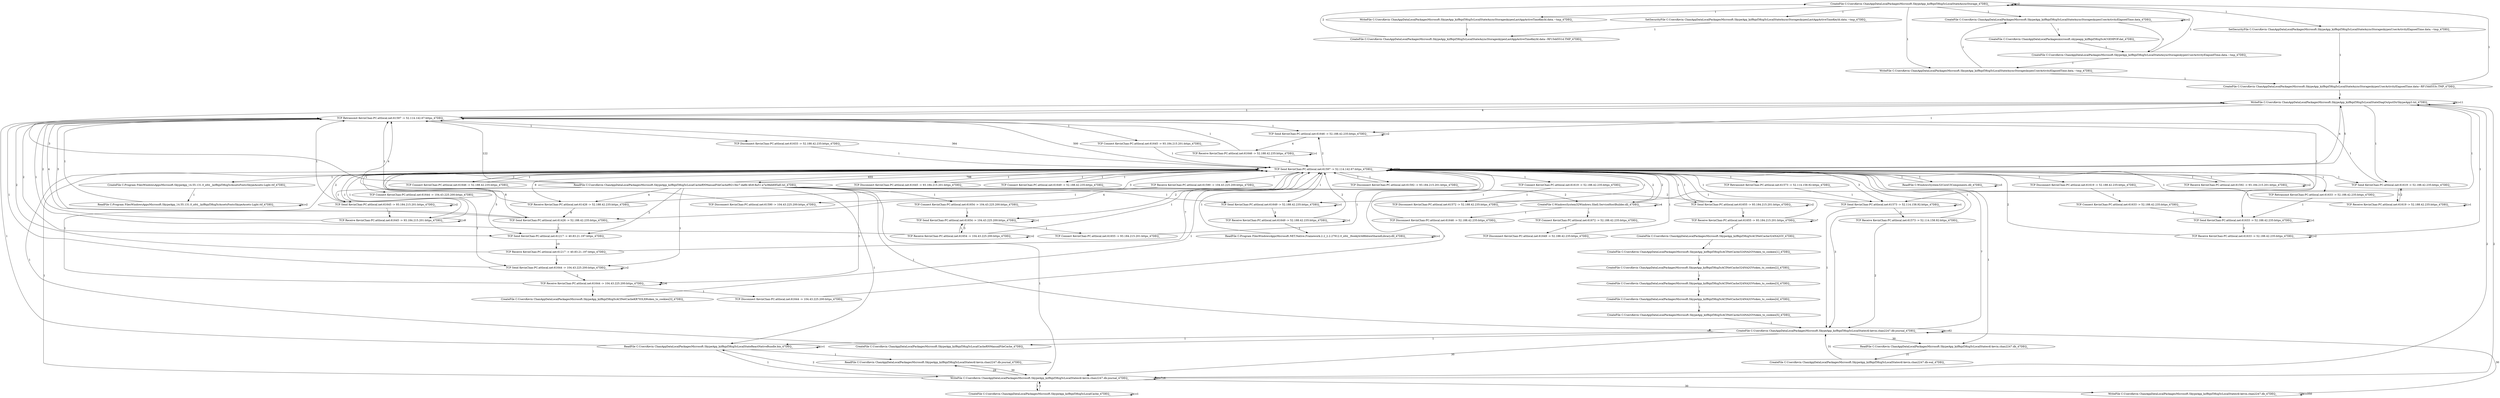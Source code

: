 strict digraph G {
  "CreateFile C:\Users\Kevin Chan\AppData\Local\Packages\Microsoft.SkypeApp_kzf8qxf38zg5c\LocalState\AsyncStorage_47DEQ_";
  "SetSecurityFile C:\Users\Kevin Chan\AppData\Local\Packages\Microsoft.SkypeApp_kzf8qxf38zg5c\LocalState\AsyncStorage\skypexLastAppActiveTimeKeyId.data.~tmp_47DEQ_";
  "CreateFile C:\Users\Kevin Chan\AppData\Local\Packages\Microsoft.SkypeApp_kzf8qxf38zg5c\LocalState\AsyncStorage\skypexLastAppActiveTimeKeyId.data~RF15dd551d.TMP_47DEQ_";
  "WriteFile C:\Users\Kevin Chan\AppData\Local\Packages\Microsoft.SkypeApp_kzf8qxf38zg5c\LocalState\AsyncStorage\skypexLastAppActiveTimeKeyId.data.~tmp_47DEQ_";
  "CreateFile C:\Users\Kevin Chan\AppData\Local\Packages\Microsoft.SkypeApp_kzf8qxf38zg5c\LocalState\AsyncStorage\skypexUserActivityElapsedTime.data_47DEQ_";
  "CreateFile C:\Users\Kevin Chan\AppData\Local\Packages\microsoft.skypeapp_kzf8qxf38zg5c\AC\GEH\POF.dat_47DEQ_";
  "CreateFile C:\Users\Kevin Chan\AppData\Local\Packages\Microsoft.SkypeApp_kzf8qxf38zg5c\LocalState\AsyncStorage\skypexUserActivityElapsedTime.data.~tmp_47DEQ_";
  "WriteFile C:\Users\Kevin Chan\AppData\Local\Packages\Microsoft.SkypeApp_kzf8qxf38zg5c\LocalState\AsyncStorage\skypexUserActivityElapsedTime.data.~tmp_47DEQ_";
  "SetSecurityFile C:\Users\Kevin Chan\AppData\Local\Packages\Microsoft.SkypeApp_kzf8qxf38zg5c\LocalState\AsyncStorage\skypexUserActivityElapsedTime.data.~tmp_47DEQ_";
  "CreateFile C:\Users\Kevin Chan\AppData\Local\Packages\Microsoft.SkypeApp_kzf8qxf38zg5c\LocalState\AsyncStorage\skypexUserActivityElapsedTime.data~RF15dd553c.TMP_47DEQ_";
  "WriteFile C:\Users\Kevin Chan\AppData\Local\Packages\Microsoft.SkypeApp_kzf8qxf38zg5c\LocalState\DiagOutputDir\SkypeApp3.txt_47DEQ_";
  "TCP Retransmit KevinChan-PC.attlocal.net:61597 -&gt; 52.114.142.67:https_47DEQ_";
  "TCP Send KevinChan-PC.attlocal.net:61597 -&gt; 52.114.142.67:https_47DEQ_";
  "ReadFile C:\Users\Kevin Chan\AppData\Local\Packages\Microsoft.SkypeApp_kzf8qxf38zg5c\LocalCache\RNManualFileCache\f9213bc7-da8b-4fc8-8a51-a7a38eb695a8.txt_47DEQ_";
  "TCP Send KevinChan-PC.attlocal.net:61573 -&gt; 52.114.158.92:https_47DEQ_";
  "CreateFile C:\Users\Kevin Chan\AppData\Local\Packages\Microsoft.SkypeApp_kzf8qxf38zg5c\LocalState\s4l-kevin.chan2247.db-journal_47DEQ_";
  "ReadFile C:\Users\Kevin Chan\AppData\Local\Packages\Microsoft.SkypeApp_kzf8qxf38zg5c\LocalState\s4l-kevin.chan2247.db_47DEQ_";
  "CreateFile C:\Users\Kevin Chan\AppData\Local\Packages\Microsoft.SkypeApp_kzf8qxf38zg5c\LocalState\s4l-kevin.chan2247.db-wal_47DEQ_";
  "WriteFile C:\Users\Kevin Chan\AppData\Local\Packages\Microsoft.SkypeApp_kzf8qxf38zg5c\LocalState\s4l-kevin.chan2247.db-journal_47DEQ_";
  "ReadFile C:\Users\Kevin Chan\AppData\Local\Packages\Microsoft.SkypeApp_kzf8qxf38zg5c\LocalState\s4l-kevin.chan2247.db-journal_47DEQ_";
  "WriteFile C:\Users\Kevin Chan\AppData\Local\Packages\Microsoft.SkypeApp_kzf8qxf38zg5c\LocalState\s4l-kevin.chan2247.db_47DEQ_";
  "TCP Retransmit KevinChan-PC.attlocal.net:61573 -&gt; 52.114.158.92:https_47DEQ_";
  "TCP Receive KevinChan-PC.attlocal.net:61573 -&gt; 52.114.158.92:https_47DEQ_";
  "TCP Send KevinChan-PC.attlocal.net:61217 -&gt; 40.83.21.197:https_47DEQ_";
  "TCP Receive KevinChan-PC.attlocal.net:61217 -&gt; 40.83.21.197:https_47DEQ_";
  "TCP Receive KevinChan-PC.attlocal.net:61426 -&gt; 52.188.42.235:https_47DEQ_";
  "TCP Send KevinChan-PC.attlocal.net:61426 -&gt; 52.188.42.235:https_47DEQ_";
  "CreateFile C:\Windows\System32\Windows.Shell.ServiceHostBuilder.dll_47DEQ_";
  "TCP Connect KevinChan-PC.attlocal.net:61619 -&gt; 52.188.42.235:https_47DEQ_";
  "TCP Disconnect KevinChan-PC.attlocal.net:61572 -&gt; 52.188.42.235:https_47DEQ_";
  "TCP Send KevinChan-PC.attlocal.net:61619 -&gt; 52.188.42.235:https_47DEQ_";
  "TCP Receive KevinChan-PC.attlocal.net:61619 -&gt; 52.188.42.235:https_47DEQ_";
  "ReadFile C:\Windows\System32\CoreUIComponents.dll_47DEQ_";
  "TCP Receive KevinChan-PC.attlocal.net:61590 -&gt; 104.43.225.200:https_47DEQ_";
  "TCP Disconnect KevinChan-PC.attlocal.net:61590 -&gt; 104.43.225.200:https_47DEQ_";
  "CreateFile C:\Users\Kevin Chan\AppData\Local\Packages\Microsoft.SkypeApp_kzf8qxf38zg5c\LocalCache_47DEQ_";
  "CreateFile C:\Users\Kevin Chan\AppData\Local\Packages\Microsoft.SkypeApp_kzf8qxf38zg5c\LocalCache\RNManualFileCache_47DEQ_";
  "TCP Disconnect KevinChan-PC.attlocal.net:61619 -&gt; 52.188.42.235:https_47DEQ_";
  "TCP Connect KevinChan-PC.attlocal.net:61633 -&gt; 52.188.42.235:https_47DEQ_";
  "TCP Send KevinChan-PC.attlocal.net:61633 -&gt; 52.188.42.235:https_47DEQ_";
  "TCP Receive KevinChan-PC.attlocal.net:61633 -&gt; 52.188.42.235:https_47DEQ_";
  "TCP Retransmit KevinChan-PC.attlocal.net:61633 -&gt; 52.188.42.235:https_47DEQ_";
  "TCP Receive KevinChan-PC.attlocal.net:61592 -&gt; 93.184.215.201:https_47DEQ_";
  "TCP Disconnect KevinChan-PC.attlocal.net:61592 -&gt; 93.184.215.201:https_47DEQ_";
  "TCP Connect KevinChan-PC.attlocal.net:61644 -&gt; 104.43.225.200:https_47DEQ_";
  "TCP Send KevinChan-PC.attlocal.net:61644 -&gt; 104.43.225.200:https_47DEQ_";
  "TCP Receive KevinChan-PC.attlocal.net:61644 -&gt; 104.43.225.200:https_47DEQ_";
  "CreateFile C:\Users\Kevin Chan\AppData\Local\Packages\Microsoft.SkypeApp_kzf8qxf38zg5c\AC\INetCache\KR7IOLX9\token_to_cookies[3]_47DEQ_";
  "TCP Connect KevinChan-PC.attlocal.net:61645 -&gt; 93.184.215.201:https_47DEQ_";
  "TCP Send KevinChan-PC.attlocal.net:61645 -&gt; 93.184.215.201:https_47DEQ_";
  "TCP Receive KevinChan-PC.attlocal.net:61645 -&gt; 93.184.215.201:https_47DEQ_";
  "TCP Disconnect KevinChan-PC.attlocal.net:61633 -&gt; 52.188.42.235:https_47DEQ_";
  "TCP Connect KevinChan-PC.attlocal.net:61646 -&gt; 52.188.42.235:https_47DEQ_";
  "TCP Send KevinChan-PC.attlocal.net:61646 -&gt; 52.188.42.235:https_47DEQ_";
  "TCP Receive KevinChan-PC.attlocal.net:61646 -&gt; 52.188.42.235:https_47DEQ_";
  "ReadFile C:\Users\Kevin Chan\AppData\Local\Packages\Microsoft.SkypeApp_kzf8qxf38zg5c\LocalState\ReactNativeBundle.bin_47DEQ_";
  "TCP Disconnect KevinChan-PC.attlocal.net:61644 -&gt; 104.43.225.200:https_47DEQ_";
  "CreateFile C:\Program Files\WindowsApps\Microsoft.SkypeApp_14.55.131.0_x64__kzf8qxf38zg5c\Assets\Fonts\SkypeAssets-Light.ttf_47DEQ_";
  "ReadFile C:\Program Files\WindowsApps\Microsoft.SkypeApp_14.55.131.0_x64__kzf8qxf38zg5c\Assets\Fonts\SkypeAssets-Light.ttf_47DEQ_";
  "TCP Disconnect KevinChan-PC.attlocal.net:61645 -&gt; 93.184.215.201:https_47DEQ_";
  "TCP Disconnect KevinChan-PC.attlocal.net:61646 -&gt; 52.188.42.235:https_47DEQ_";
  "TCP Connect KevinChan-PC.attlocal.net:61649 -&gt; 52.188.42.235:https_47DEQ_";
  "TCP Send KevinChan-PC.attlocal.net:61649 -&gt; 52.188.42.235:https_47DEQ_";
  "TCP Receive KevinChan-PC.attlocal.net:61649 -&gt; 52.188.42.235:https_47DEQ_";
  "ReadFile C:\Program Files\WindowsApps\Microsoft.NET.Native.Framework.2.2_2.2.27912.0_x64__8wekyb3d8bbwe\SharedLibrary.dll_47DEQ_";
  "TCP Connect KevinChan-PC.attlocal.net:61654 -&gt; 104.43.225.200:https_47DEQ_";
  "TCP Send KevinChan-PC.attlocal.net:61654 -&gt; 104.43.225.200:https_47DEQ_";
  "TCP Receive KevinChan-PC.attlocal.net:61654 -&gt; 104.43.225.200:https_47DEQ_";
  "TCP Connect KevinChan-PC.attlocal.net:61655 -&gt; 93.184.215.201:https_47DEQ_";
  "TCP Send KevinChan-PC.attlocal.net:61655 -&gt; 93.184.215.201:https_47DEQ_";
  "TCP Receive KevinChan-PC.attlocal.net:61655 -&gt; 93.184.215.201:https_47DEQ_";
  "CreateFile C:\Users\Kevin Chan\AppData\Local\Packages\Microsoft.SkypeApp_kzf8qxf38zg5c\AC\INetCache\324NA2GV_47DEQ_";
  "CreateFile C:\Users\Kevin Chan\AppData\Local\Packages\Microsoft.SkypeApp_kzf8qxf38zg5c\AC\INetCache\324NA2GV\token_to_cookies[1]_47DEQ_";
  "CreateFile C:\Users\Kevin Chan\AppData\Local\Packages\Microsoft.SkypeApp_kzf8qxf38zg5c\AC\INetCache\324NA2GV\token_to_cookies[2]_47DEQ_";
  "CreateFile C:\Users\Kevin Chan\AppData\Local\Packages\Microsoft.SkypeApp_kzf8qxf38zg5c\AC\INetCache\324NA2GV\token_to_cookies[3]_47DEQ_";
  "CreateFile C:\Users\Kevin Chan\AppData\Local\Packages\Microsoft.SkypeApp_kzf8qxf38zg5c\AC\INetCache\324NA2GV\token_to_cookies[4]_47DEQ_";
  "CreateFile C:\Users\Kevin Chan\AppData\Local\Packages\Microsoft.SkypeApp_kzf8qxf38zg5c\AC\INetCache\324NA2GV\token_to_cookies[5]_47DEQ_";
  "TCP Connect KevinChan-PC.attlocal.net:61672 -&gt; 52.188.42.235:https_47DEQ_";
  "TCP Disconnect KevinChan-PC.attlocal.net:61649 -&gt; 52.188.42.235:https_47DEQ_";
  "CreateFile C:\Users\Kevin Chan\AppData\Local\Packages\Microsoft.SkypeApp_kzf8qxf38zg5c\LocalState\AsyncStorage_47DEQ_" -> "SetSecurityFile C:\Users\Kevin Chan\AppData\Local\Packages\Microsoft.SkypeApp_kzf8qxf38zg5c\LocalState\AsyncStorage\skypexLastAppActiveTimeKeyId.data.~tmp_47DEQ_" [ label="1" ];
  "SetSecurityFile C:\Users\Kevin Chan\AppData\Local\Packages\Microsoft.SkypeApp_kzf8qxf38zg5c\LocalState\AsyncStorage\skypexLastAppActiveTimeKeyId.data.~tmp_47DEQ_" -> "CreateFile C:\Users\Kevin Chan\AppData\Local\Packages\Microsoft.SkypeApp_kzf8qxf38zg5c\LocalState\AsyncStorage\skypexLastAppActiveTimeKeyId.data~RF15dd551d.TMP_47DEQ_" [ label="1" ];
  "CreateFile C:\Users\Kevin Chan\AppData\Local\Packages\Microsoft.SkypeApp_kzf8qxf38zg5c\LocalState\AsyncStorage\skypexLastAppActiveTimeKeyId.data~RF15dd551d.TMP_47DEQ_" -> "CreateFile C:\Users\Kevin Chan\AppData\Local\Packages\Microsoft.SkypeApp_kzf8qxf38zg5c\LocalState\AsyncStorage_47DEQ_" [ label="2" ];
  "CreateFile C:\Users\Kevin Chan\AppData\Local\Packages\Microsoft.SkypeApp_kzf8qxf38zg5c\LocalState\AsyncStorage_47DEQ_" -> "CreateFile C:\Users\Kevin Chan\AppData\Local\Packages\Microsoft.SkypeApp_kzf8qxf38zg5c\LocalState\AsyncStorage_47DEQ_" [ label="2" ];
  "CreateFile C:\Users\Kevin Chan\AppData\Local\Packages\Microsoft.SkypeApp_kzf8qxf38zg5c\LocalState\AsyncStorage_47DEQ_" -> "WriteFile C:\Users\Kevin Chan\AppData\Local\Packages\Microsoft.SkypeApp_kzf8qxf38zg5c\LocalState\AsyncStorage\skypexLastAppActiveTimeKeyId.data.~tmp_47DEQ_" [ label="1" ];
  "WriteFile C:\Users\Kevin Chan\AppData\Local\Packages\Microsoft.SkypeApp_kzf8qxf38zg5c\LocalState\AsyncStorage\skypexLastAppActiveTimeKeyId.data.~tmp_47DEQ_" -> "CreateFile C:\Users\Kevin Chan\AppData\Local\Packages\Microsoft.SkypeApp_kzf8qxf38zg5c\LocalState\AsyncStorage\skypexLastAppActiveTimeKeyId.data~RF15dd551d.TMP_47DEQ_" [ label="1" ];
  "CreateFile C:\Users\Kevin Chan\AppData\Local\Packages\Microsoft.SkypeApp_kzf8qxf38zg5c\LocalState\AsyncStorage_47DEQ_" -> "CreateFile C:\Users\Kevin Chan\AppData\Local\Packages\Microsoft.SkypeApp_kzf8qxf38zg5c\LocalState\AsyncStorage\skypexUserActivityElapsedTime.data_47DEQ_" [ label="1" ];
  "CreateFile C:\Users\Kevin Chan\AppData\Local\Packages\Microsoft.SkypeApp_kzf8qxf38zg5c\LocalState\AsyncStorage\skypexUserActivityElapsedTime.data_47DEQ_" -> "CreateFile C:\Users\Kevin Chan\AppData\Local\Packages\Microsoft.SkypeApp_kzf8qxf38zg5c\LocalState\AsyncStorage\skypexUserActivityElapsedTime.data_47DEQ_" [ label="2" ];
  "CreateFile C:\Users\Kevin Chan\AppData\Local\Packages\Microsoft.SkypeApp_kzf8qxf38zg5c\LocalState\AsyncStorage\skypexUserActivityElapsedTime.data_47DEQ_" -> "CreateFile C:\Users\Kevin Chan\AppData\Local\Packages\microsoft.skypeapp_kzf8qxf38zg5c\AC\GEH\POF.dat_47DEQ_" [ label="1" ];
  "CreateFile C:\Users\Kevin Chan\AppData\Local\Packages\microsoft.skypeapp_kzf8qxf38zg5c\AC\GEH\POF.dat_47DEQ_" -> "CreateFile C:\Users\Kevin Chan\AppData\Local\Packages\Microsoft.SkypeApp_kzf8qxf38zg5c\LocalState\AsyncStorage\skypexUserActivityElapsedTime.data.~tmp_47DEQ_" [ label="1" ];
  "CreateFile C:\Users\Kevin Chan\AppData\Local\Packages\Microsoft.SkypeApp_kzf8qxf38zg5c\LocalState\AsyncStorage\skypexUserActivityElapsedTime.data.~tmp_47DEQ_" -> "WriteFile C:\Users\Kevin Chan\AppData\Local\Packages\Microsoft.SkypeApp_kzf8qxf38zg5c\LocalState\AsyncStorage\skypexUserActivityElapsedTime.data.~tmp_47DEQ_" [ label="1" ];
  "WriteFile C:\Users\Kevin Chan\AppData\Local\Packages\Microsoft.SkypeApp_kzf8qxf38zg5c\LocalState\AsyncStorage\skypexUserActivityElapsedTime.data.~tmp_47DEQ_" -> "CreateFile C:\Users\Kevin Chan\AppData\Local\Packages\Microsoft.SkypeApp_kzf8qxf38zg5c\LocalState\AsyncStorage\skypexUserActivityElapsedTime.data_47DEQ_" [ label="1" ];
  "CreateFile C:\Users\Kevin Chan\AppData\Local\Packages\Microsoft.SkypeApp_kzf8qxf38zg5c\LocalState\AsyncStorage\skypexUserActivityElapsedTime.data_47DEQ_" -> "CreateFile C:\Users\Kevin Chan\AppData\Local\Packages\Microsoft.SkypeApp_kzf8qxf38zg5c\LocalState\AsyncStorage\skypexUserActivityElapsedTime.data.~tmp_47DEQ_" [ label="1" ];
  "CreateFile C:\Users\Kevin Chan\AppData\Local\Packages\Microsoft.SkypeApp_kzf8qxf38zg5c\LocalState\AsyncStorage\skypexUserActivityElapsedTime.data.~tmp_47DEQ_" -> "CreateFile C:\Users\Kevin Chan\AppData\Local\Packages\Microsoft.SkypeApp_kzf8qxf38zg5c\LocalState\AsyncStorage_47DEQ_" [ label="1" ];
  "CreateFile C:\Users\Kevin Chan\AppData\Local\Packages\Microsoft.SkypeApp_kzf8qxf38zg5c\LocalState\AsyncStorage_47DEQ_" -> "SetSecurityFile C:\Users\Kevin Chan\AppData\Local\Packages\Microsoft.SkypeApp_kzf8qxf38zg5c\LocalState\AsyncStorage\skypexUserActivityElapsedTime.data.~tmp_47DEQ_" [ label="1" ];
  "SetSecurityFile C:\Users\Kevin Chan\AppData\Local\Packages\Microsoft.SkypeApp_kzf8qxf38zg5c\LocalState\AsyncStorage\skypexUserActivityElapsedTime.data.~tmp_47DEQ_" -> "CreateFile C:\Users\Kevin Chan\AppData\Local\Packages\Microsoft.SkypeApp_kzf8qxf38zg5c\LocalState\AsyncStorage\skypexUserActivityElapsedTime.data~RF15dd553c.TMP_47DEQ_" [ label="1" ];
  "CreateFile C:\Users\Kevin Chan\AppData\Local\Packages\Microsoft.SkypeApp_kzf8qxf38zg5c\LocalState\AsyncStorage\skypexUserActivityElapsedTime.data~RF15dd553c.TMP_47DEQ_" -> "CreateFile C:\Users\Kevin Chan\AppData\Local\Packages\Microsoft.SkypeApp_kzf8qxf38zg5c\LocalState\AsyncStorage_47DEQ_" [ label="1" ];
  "CreateFile C:\Users\Kevin Chan\AppData\Local\Packages\Microsoft.SkypeApp_kzf8qxf38zg5c\LocalState\AsyncStorage_47DEQ_" -> "WriteFile C:\Users\Kevin Chan\AppData\Local\Packages\Microsoft.SkypeApp_kzf8qxf38zg5c\LocalState\AsyncStorage\skypexUserActivityElapsedTime.data.~tmp_47DEQ_" [ label="1" ];
  "WriteFile C:\Users\Kevin Chan\AppData\Local\Packages\Microsoft.SkypeApp_kzf8qxf38zg5c\LocalState\AsyncStorage\skypexUserActivityElapsedTime.data.~tmp_47DEQ_" -> "CreateFile C:\Users\Kevin Chan\AppData\Local\Packages\Microsoft.SkypeApp_kzf8qxf38zg5c\LocalState\AsyncStorage\skypexUserActivityElapsedTime.data~RF15dd553c.TMP_47DEQ_" [ label="1" ];
  "CreateFile C:\Users\Kevin Chan\AppData\Local\Packages\Microsoft.SkypeApp_kzf8qxf38zg5c\LocalState\AsyncStorage\skypexUserActivityElapsedTime.data~RF15dd553c.TMP_47DEQ_" -> "WriteFile C:\Users\Kevin Chan\AppData\Local\Packages\Microsoft.SkypeApp_kzf8qxf38zg5c\LocalState\DiagOutputDir\SkypeApp3.txt_47DEQ_" [ label="1" ];
  "WriteFile C:\Users\Kevin Chan\AppData\Local\Packages\Microsoft.SkypeApp_kzf8qxf38zg5c\LocalState\DiagOutputDir\SkypeApp3.txt_47DEQ_" -> "WriteFile C:\Users\Kevin Chan\AppData\Local\Packages\Microsoft.SkypeApp_kzf8qxf38zg5c\LocalState\DiagOutputDir\SkypeApp3.txt_47DEQ_" [ label="11" ];
  "WriteFile C:\Users\Kevin Chan\AppData\Local\Packages\Microsoft.SkypeApp_kzf8qxf38zg5c\LocalState\DiagOutputDir\SkypeApp3.txt_47DEQ_" -> "TCP Retransmit KevinChan-PC.attlocal.net:61597 -&gt; 52.114.142.67:https_47DEQ_" [ label="4" ];
  "TCP Retransmit KevinChan-PC.attlocal.net:61597 -&gt; 52.114.142.67:https_47DEQ_" -> "TCP Send KevinChan-PC.attlocal.net:61597 -&gt; 52.114.142.67:https_47DEQ_" [ label="500" ];
  "TCP Send KevinChan-PC.attlocal.net:61597 -&gt; 52.114.142.67:https_47DEQ_" -> "TCP Send KevinChan-PC.attlocal.net:61597 -&gt; 52.114.142.67:https_47DEQ_" [ label="2776" ];
  "TCP Send KevinChan-PC.attlocal.net:61597 -&gt; 52.114.142.67:https_47DEQ_" -> "TCP Retransmit KevinChan-PC.attlocal.net:61597 -&gt; 52.114.142.67:https_47DEQ_" [ label="364" ];
  "TCP Send KevinChan-PC.attlocal.net:61597 -&gt; 52.114.142.67:https_47DEQ_" -> "ReadFile C:\Users\Kevin Chan\AppData\Local\Packages\Microsoft.SkypeApp_kzf8qxf38zg5c\LocalCache\RNManualFileCache\f9213bc7-da8b-4fc8-8a51-a7a38eb695a8.txt_47DEQ_" [ label="798" ];
  "ReadFile C:\Users\Kevin Chan\AppData\Local\Packages\Microsoft.SkypeApp_kzf8qxf38zg5c\LocalCache\RNManualFileCache\f9213bc7-da8b-4fc8-8a51-a7a38eb695a8.txt_47DEQ_" -> "TCP Send KevinChan-PC.attlocal.net:61597 -&gt; 52.114.142.67:https_47DEQ_" [ label="655" ];
  "TCP Send KevinChan-PC.attlocal.net:61597 -&gt; 52.114.142.67:https_47DEQ_" -> "TCP Send KevinChan-PC.attlocal.net:61573 -&gt; 52.114.158.92:https_47DEQ_" [ label="3" ];
  "TCP Send KevinChan-PC.attlocal.net:61573 -&gt; 52.114.158.92:https_47DEQ_" -> "CreateFile C:\Users\Kevin Chan\AppData\Local\Packages\Microsoft.SkypeApp_kzf8qxf38zg5c\LocalState\s4l-kevin.chan2247.db-journal_47DEQ_" [ label="1" ];
  "CreateFile C:\Users\Kevin Chan\AppData\Local\Packages\Microsoft.SkypeApp_kzf8qxf38zg5c\LocalState\s4l-kevin.chan2247.db-journal_47DEQ_" -> "ReadFile C:\Users\Kevin Chan\AppData\Local\Packages\Microsoft.SkypeApp_kzf8qxf38zg5c\LocalState\s4l-kevin.chan2247.db_47DEQ_" [ label="30" ];
  "ReadFile C:\Users\Kevin Chan\AppData\Local\Packages\Microsoft.SkypeApp_kzf8qxf38zg5c\LocalState\s4l-kevin.chan2247.db_47DEQ_" -> "CreateFile C:\Users\Kevin Chan\AppData\Local\Packages\Microsoft.SkypeApp_kzf8qxf38zg5c\LocalState\s4l-kevin.chan2247.db-wal_47DEQ_" [ label="31" ];
  "CreateFile C:\Users\Kevin Chan\AppData\Local\Packages\Microsoft.SkypeApp_kzf8qxf38zg5c\LocalState\s4l-kevin.chan2247.db-wal_47DEQ_" -> "CreateFile C:\Users\Kevin Chan\AppData\Local\Packages\Microsoft.SkypeApp_kzf8qxf38zg5c\LocalState\s4l-kevin.chan2247.db-journal_47DEQ_" [ label="31" ];
  "CreateFile C:\Users\Kevin Chan\AppData\Local\Packages\Microsoft.SkypeApp_kzf8qxf38zg5c\LocalState\s4l-kevin.chan2247.db-journal_47DEQ_" -> "CreateFile C:\Users\Kevin Chan\AppData\Local\Packages\Microsoft.SkypeApp_kzf8qxf38zg5c\LocalState\s4l-kevin.chan2247.db-journal_47DEQ_" [ label="82" ];
  "CreateFile C:\Users\Kevin Chan\AppData\Local\Packages\Microsoft.SkypeApp_kzf8qxf38zg5c\LocalState\s4l-kevin.chan2247.db-journal_47DEQ_" -> "WriteFile C:\Users\Kevin Chan\AppData\Local\Packages\Microsoft.SkypeApp_kzf8qxf38zg5c\LocalState\s4l-kevin.chan2247.db-journal_47DEQ_" [ label="30" ];
  "WriteFile C:\Users\Kevin Chan\AppData\Local\Packages\Microsoft.SkypeApp_kzf8qxf38zg5c\LocalState\s4l-kevin.chan2247.db-journal_47DEQ_" -> "WriteFile C:\Users\Kevin Chan\AppData\Local\Packages\Microsoft.SkypeApp_kzf8qxf38zg5c\LocalState\s4l-kevin.chan2247.db-journal_47DEQ_" [ label="716" ];
  "WriteFile C:\Users\Kevin Chan\AppData\Local\Packages\Microsoft.SkypeApp_kzf8qxf38zg5c\LocalState\s4l-kevin.chan2247.db-journal_47DEQ_" -> "ReadFile C:\Users\Kevin Chan\AppData\Local\Packages\Microsoft.SkypeApp_kzf8qxf38zg5c\LocalState\s4l-kevin.chan2247.db-journal_47DEQ_" [ label="29" ];
  "ReadFile C:\Users\Kevin Chan\AppData\Local\Packages\Microsoft.SkypeApp_kzf8qxf38zg5c\LocalState\s4l-kevin.chan2247.db-journal_47DEQ_" -> "WriteFile C:\Users\Kevin Chan\AppData\Local\Packages\Microsoft.SkypeApp_kzf8qxf38zg5c\LocalState\s4l-kevin.chan2247.db-journal_47DEQ_" [ label="30" ];
  "WriteFile C:\Users\Kevin Chan\AppData\Local\Packages\Microsoft.SkypeApp_kzf8qxf38zg5c\LocalState\s4l-kevin.chan2247.db-journal_47DEQ_" -> "WriteFile C:\Users\Kevin Chan\AppData\Local\Packages\Microsoft.SkypeApp_kzf8qxf38zg5c\LocalState\s4l-kevin.chan2247.db_47DEQ_" [ label="30" ];
  "WriteFile C:\Users\Kevin Chan\AppData\Local\Packages\Microsoft.SkypeApp_kzf8qxf38zg5c\LocalState\s4l-kevin.chan2247.db_47DEQ_" -> "WriteFile C:\Users\Kevin Chan\AppData\Local\Packages\Microsoft.SkypeApp_kzf8qxf38zg5c\LocalState\s4l-kevin.chan2247.db_47DEQ_" [ label="350" ];
  "WriteFile C:\Users\Kevin Chan\AppData\Local\Packages\Microsoft.SkypeApp_kzf8qxf38zg5c\LocalState\s4l-kevin.chan2247.db_47DEQ_" -> "CreateFile C:\Users\Kevin Chan\AppData\Local\Packages\Microsoft.SkypeApp_kzf8qxf38zg5c\LocalState\s4l-kevin.chan2247.db-journal_47DEQ_" [ label="30" ];
  "CreateFile C:\Users\Kevin Chan\AppData\Local\Packages\Microsoft.SkypeApp_kzf8qxf38zg5c\LocalState\s4l-kevin.chan2247.db-journal_47DEQ_" -> "TCP Send KevinChan-PC.attlocal.net:61597 -&gt; 52.114.142.67:https_47DEQ_" [ label="7" ];
  "TCP Send KevinChan-PC.attlocal.net:61597 -&gt; 52.114.142.67:https_47DEQ_" -> "TCP Retransmit KevinChan-PC.attlocal.net:61573 -&gt; 52.114.158.92:https_47DEQ_" [ label="1" ];
  "TCP Retransmit KevinChan-PC.attlocal.net:61573 -&gt; 52.114.158.92:https_47DEQ_" -> "TCP Send KevinChan-PC.attlocal.net:61573 -&gt; 52.114.158.92:https_47DEQ_" [ label="1" ];
  "TCP Send KevinChan-PC.attlocal.net:61573 -&gt; 52.114.158.92:https_47DEQ_" -> "TCP Receive KevinChan-PC.attlocal.net:61573 -&gt; 52.114.158.92:https_47DEQ_" [ label="3" ];
  "TCP Receive KevinChan-PC.attlocal.net:61573 -&gt; 52.114.158.92:https_47DEQ_" -> "CreateFile C:\Users\Kevin Chan\AppData\Local\Packages\Microsoft.SkypeApp_kzf8qxf38zg5c\LocalState\s4l-kevin.chan2247.db-journal_47DEQ_" [ label="2" ];
  "TCP Send KevinChan-PC.attlocal.net:61597 -&gt; 52.114.142.67:https_47DEQ_" -> "ReadFile C:\Users\Kevin Chan\AppData\Local\Packages\Microsoft.SkypeApp_kzf8qxf38zg5c\LocalState\s4l-kevin.chan2247.db_47DEQ_" [ label="1" ];
  "WriteFile C:\Users\Kevin Chan\AppData\Local\Packages\Microsoft.SkypeApp_kzf8qxf38zg5c\LocalState\s4l-kevin.chan2247.db-journal_47DEQ_" -> "TCP Send KevinChan-PC.attlocal.net:61597 -&gt; 52.114.142.67:https_47DEQ_" [ label="1" ];
  "ReadFile C:\Users\Kevin Chan\AppData\Local\Packages\Microsoft.SkypeApp_kzf8qxf38zg5c\LocalCache\RNManualFileCache\f9213bc7-da8b-4fc8-8a51-a7a38eb695a8.txt_47DEQ_" -> "WriteFile C:\Users\Kevin Chan\AppData\Local\Packages\Microsoft.SkypeApp_kzf8qxf38zg5c\LocalState\s4l-kevin.chan2247.db-journal_47DEQ_" [ label="1" ];
  "TCP Send KevinChan-PC.attlocal.net:61597 -&gt; 52.114.142.67:https_47DEQ_" -> "TCP Send KevinChan-PC.attlocal.net:61217 -&gt; 40.83.21.197:https_47DEQ_" [ label="5" ];
  "TCP Send KevinChan-PC.attlocal.net:61217 -&gt; 40.83.21.197:https_47DEQ_" -> "TCP Receive KevinChan-PC.attlocal.net:61217 -&gt; 40.83.21.197:https_47DEQ_" [ label="10" ];
  "TCP Receive KevinChan-PC.attlocal.net:61217 -&gt; 40.83.21.197:https_47DEQ_" -> "TCP Send KevinChan-PC.attlocal.net:61597 -&gt; 52.114.142.67:https_47DEQ_" [ label="7" ];
  "ReadFile C:\Users\Kevin Chan\AppData\Local\Packages\Microsoft.SkypeApp_kzf8qxf38zg5c\LocalCache\RNManualFileCache\f9213bc7-da8b-4fc8-8a51-a7a38eb695a8.txt_47DEQ_" -> "TCP Retransmit KevinChan-PC.attlocal.net:61597 -&gt; 52.114.142.67:https_47DEQ_" [ label="122" ];
  "TCP Send KevinChan-PC.attlocal.net:61573 -&gt; 52.114.158.92:https_47DEQ_" -> "TCP Send KevinChan-PC.attlocal.net:61597 -&gt; 52.114.142.67:https_47DEQ_" [ label="1" ];
  "TCP Retransmit KevinChan-PC.attlocal.net:61597 -&gt; 52.114.142.67:https_47DEQ_" -> "TCP Send KevinChan-PC.attlocal.net:61573 -&gt; 52.114.158.92:https_47DEQ_" [ label="1" ];
  "TCP Receive KevinChan-PC.attlocal.net:61573 -&gt; 52.114.158.92:https_47DEQ_" -> "TCP Send KevinChan-PC.attlocal.net:61597 -&gt; 52.114.142.67:https_47DEQ_" [ label="1" ];
  "TCP Send KevinChan-PC.attlocal.net:61597 -&gt; 52.114.142.67:https_47DEQ_" -> "CreateFile C:\Users\Kevin Chan\AppData\Local\Packages\Microsoft.SkypeApp_kzf8qxf38zg5c\LocalState\s4l-kevin.chan2247.db-journal_47DEQ_" [ label="3" ];
  "TCP Send KevinChan-PC.attlocal.net:61597 -&gt; 52.114.142.67:https_47DEQ_" -> "TCP Receive KevinChan-PC.attlocal.net:61426 -&gt; 52.188.42.235:https_47DEQ_" [ label="9" ];
  "TCP Receive KevinChan-PC.attlocal.net:61426 -&gt; 52.188.42.235:https_47DEQ_" -> "TCP Send KevinChan-PC.attlocal.net:61597 -&gt; 52.114.142.67:https_47DEQ_" [ label="3" ];
  "TCP Send KevinChan-PC.attlocal.net:61597 -&gt; 52.114.142.67:https_47DEQ_" -> "TCP Send KevinChan-PC.attlocal.net:61426 -&gt; 52.188.42.235:https_47DEQ_" [ label="4" ];
  "TCP Send KevinChan-PC.attlocal.net:61426 -&gt; 52.188.42.235:https_47DEQ_" -> "TCP Send KevinChan-PC.attlocal.net:61597 -&gt; 52.114.142.67:https_47DEQ_" [ label="8" ];
  "ReadFile C:\Users\Kevin Chan\AppData\Local\Packages\Microsoft.SkypeApp_kzf8qxf38zg5c\LocalCache\RNManualFileCache\f9213bc7-da8b-4fc8-8a51-a7a38eb695a8.txt_47DEQ_" -> "CreateFile C:\Windows\System32\Windows.Shell.ServiceHostBuilder.dll_47DEQ_" [ label="2" ];
  "CreateFile C:\Windows\System32\Windows.Shell.ServiceHostBuilder.dll_47DEQ_" -> "CreateFile C:\Windows\System32\Windows.Shell.ServiceHostBuilder.dll_47DEQ_" [ label="4" ];
  "CreateFile C:\Windows\System32\Windows.Shell.ServiceHostBuilder.dll_47DEQ_" -> "TCP Send KevinChan-PC.attlocal.net:61597 -&gt; 52.114.142.67:https_47DEQ_" [ label="2" ];
  "TCP Send KevinChan-PC.attlocal.net:61597 -&gt; 52.114.142.67:https_47DEQ_" -> "TCP Connect KevinChan-PC.attlocal.net:61619 -&gt; 52.188.42.235:https_47DEQ_" [ label="1" ];
  "TCP Connect KevinChan-PC.attlocal.net:61619 -&gt; 52.188.42.235:https_47DEQ_" -> "TCP Disconnect KevinChan-PC.attlocal.net:61572 -&gt; 52.188.42.235:https_47DEQ_" [ label="1" ];
  "TCP Disconnect KevinChan-PC.attlocal.net:61572 -&gt; 52.188.42.235:https_47DEQ_" -> "TCP Send KevinChan-PC.attlocal.net:61597 -&gt; 52.114.142.67:https_47DEQ_" [ label="1" ];
  "TCP Send KevinChan-PC.attlocal.net:61597 -&gt; 52.114.142.67:https_47DEQ_" -> "TCP Send KevinChan-PC.attlocal.net:61619 -&gt; 52.188.42.235:https_47DEQ_" [ label="1" ];
  "TCP Send KevinChan-PC.attlocal.net:61619 -&gt; 52.188.42.235:https_47DEQ_" -> "TCP Receive KevinChan-PC.attlocal.net:61619 -&gt; 52.188.42.235:https_47DEQ_" [ label="3" ];
  "TCP Receive KevinChan-PC.attlocal.net:61619 -&gt; 52.188.42.235:https_47DEQ_" -> "TCP Receive KevinChan-PC.attlocal.net:61619 -&gt; 52.188.42.235:https_47DEQ_" [ label="1" ];
  "TCP Receive KevinChan-PC.attlocal.net:61619 -&gt; 52.188.42.235:https_47DEQ_" -> "TCP Send KevinChan-PC.attlocal.net:61619 -&gt; 52.188.42.235:https_47DEQ_" [ label="2" ];
  "TCP Send KevinChan-PC.attlocal.net:61619 -&gt; 52.188.42.235:https_47DEQ_" -> "TCP Retransmit KevinChan-PC.attlocal.net:61597 -&gt; 52.114.142.67:https_47DEQ_" [ label="1" ];
  "TCP Retransmit KevinChan-PC.attlocal.net:61597 -&gt; 52.114.142.67:https_47DEQ_" -> "WriteFile C:\Users\Kevin Chan\AppData\Local\Packages\Microsoft.SkypeApp_kzf8qxf38zg5c\LocalState\DiagOutputDir\SkypeApp3.txt_47DEQ_" [ label="1" ];
  "WriteFile C:\Users\Kevin Chan\AppData\Local\Packages\Microsoft.SkypeApp_kzf8qxf38zg5c\LocalState\DiagOutputDir\SkypeApp3.txt_47DEQ_" -> "TCP Send KevinChan-PC.attlocal.net:61619 -&gt; 52.188.42.235:https_47DEQ_" [ label="1" ];
  "TCP Receive KevinChan-PC.attlocal.net:61619 -&gt; 52.188.42.235:https_47DEQ_" -> "TCP Send KevinChan-PC.attlocal.net:61597 -&gt; 52.114.142.67:https_47DEQ_" [ label="1" ];
  "TCP Send KevinChan-PC.attlocal.net:61597 -&gt; 52.114.142.67:https_47DEQ_" -> "WriteFile C:\Users\Kevin Chan\AppData\Local\Packages\Microsoft.SkypeApp_kzf8qxf38zg5c\LocalState\DiagOutputDir\SkypeApp3.txt_47DEQ_" [ label="5" ];
  "ReadFile C:\Users\Kevin Chan\AppData\Local\Packages\Microsoft.SkypeApp_kzf8qxf38zg5c\LocalCache\RNManualFileCache\f9213bc7-da8b-4fc8-8a51-a7a38eb695a8.txt_47DEQ_" -> "CreateFile C:\Users\Kevin Chan\AppData\Local\Packages\Microsoft.SkypeApp_kzf8qxf38zg5c\LocalState\s4l-kevin.chan2247.db-journal_47DEQ_" [ label="1" ];
  "TCP Retransmit KevinChan-PC.attlocal.net:61597 -&gt; 52.114.142.67:https_47DEQ_" -> "TCP Send KevinChan-PC.attlocal.net:61217 -&gt; 40.83.21.197:https_47DEQ_" [ label="2" ];
  "TCP Send KevinChan-PC.attlocal.net:61573 -&gt; 52.114.158.92:https_47DEQ_" -> "TCP Send KevinChan-PC.attlocal.net:61573 -&gt; 52.114.158.92:https_47DEQ_" [ label="1" ];
  "TCP Send KevinChan-PC.attlocal.net:61426 -&gt; 52.188.42.235:https_47DEQ_" -> "TCP Retransmit KevinChan-PC.attlocal.net:61597 -&gt; 52.114.142.67:https_47DEQ_" [ label="4" ];
  "TCP Send KevinChan-PC.attlocal.net:61597 -&gt; 52.114.142.67:https_47DEQ_" -> "ReadFile C:\Windows\System32\CoreUIComponents.dll_47DEQ_" [ label="1" ];
  "ReadFile C:\Windows\System32\CoreUIComponents.dll_47DEQ_" -> "ReadFile C:\Windows\System32\CoreUIComponents.dll_47DEQ_" [ label="3" ];
  "ReadFile C:\Windows\System32\CoreUIComponents.dll_47DEQ_" -> "TCP Send KevinChan-PC.attlocal.net:61597 -&gt; 52.114.142.67:https_47DEQ_" [ label="1" ];
  "TCP Send KevinChan-PC.attlocal.net:61597 -&gt; 52.114.142.67:https_47DEQ_" -> "TCP Receive KevinChan-PC.attlocal.net:61590 -&gt; 104.43.225.200:https_47DEQ_" [ label="1" ];
  "TCP Receive KevinChan-PC.attlocal.net:61590 -&gt; 104.43.225.200:https_47DEQ_" -> "TCP Disconnect KevinChan-PC.attlocal.net:61590 -&gt; 104.43.225.200:https_47DEQ_" [ label="1" ];
  "TCP Disconnect KevinChan-PC.attlocal.net:61590 -&gt; 104.43.225.200:https_47DEQ_" -> "TCP Retransmit KevinChan-PC.attlocal.net:61597 -&gt; 52.114.142.67:https_47DEQ_" [ label="1" ];
  "TCP Receive KevinChan-PC.attlocal.net:61426 -&gt; 52.188.42.235:https_47DEQ_" -> "TCP Send KevinChan-PC.attlocal.net:61426 -&gt; 52.188.42.235:https_47DEQ_" [ label="6" ];
  "TCP Send KevinChan-PC.attlocal.net:61426 -&gt; 52.188.42.235:https_47DEQ_" -> "TCP Send KevinChan-PC.attlocal.net:61217 -&gt; 40.83.21.197:https_47DEQ_" [ label="1" ];
  "TCP Receive KevinChan-PC.attlocal.net:61217 -&gt; 40.83.21.197:https_47DEQ_" -> "TCP Retransmit KevinChan-PC.attlocal.net:61597 -&gt; 52.114.142.67:https_47DEQ_" [ label="2" ];
  "WriteFile C:\Users\Kevin Chan\AppData\Local\Packages\Microsoft.SkypeApp_kzf8qxf38zg5c\LocalState\s4l-kevin.chan2247.db-journal_47DEQ_" -> "CreateFile C:\Users\Kevin Chan\AppData\Local\Packages\Microsoft.SkypeApp_kzf8qxf38zg5c\LocalCache_47DEQ_" [ label="1" ];
  "CreateFile C:\Users\Kevin Chan\AppData\Local\Packages\Microsoft.SkypeApp_kzf8qxf38zg5c\LocalCache_47DEQ_" -> "CreateFile C:\Users\Kevin Chan\AppData\Local\Packages\Microsoft.SkypeApp_kzf8qxf38zg5c\LocalCache_47DEQ_" [ label="1" ];
  "CreateFile C:\Users\Kevin Chan\AppData\Local\Packages\Microsoft.SkypeApp_kzf8qxf38zg5c\LocalCache_47DEQ_" -> "WriteFile C:\Users\Kevin Chan\AppData\Local\Packages\Microsoft.SkypeApp_kzf8qxf38zg5c\LocalState\s4l-kevin.chan2247.db-journal_47DEQ_" [ label="1" ];
  "CreateFile C:\Users\Kevin Chan\AppData\Local\Packages\Microsoft.SkypeApp_kzf8qxf38zg5c\LocalState\s4l-kevin.chan2247.db-journal_47DEQ_" -> "CreateFile C:\Users\Kevin Chan\AppData\Local\Packages\Microsoft.SkypeApp_kzf8qxf38zg5c\LocalCache\RNManualFileCache_47DEQ_" [ label="1" ];
  "CreateFile C:\Users\Kevin Chan\AppData\Local\Packages\Microsoft.SkypeApp_kzf8qxf38zg5c\LocalCache\RNManualFileCache_47DEQ_" -> "TCP Send KevinChan-PC.attlocal.net:61597 -&gt; 52.114.142.67:https_47DEQ_" [ label="1" ];
  "TCP Send KevinChan-PC.attlocal.net:61597 -&gt; 52.114.142.67:https_47DEQ_" -> "TCP Disconnect KevinChan-PC.attlocal.net:61619 -&gt; 52.188.42.235:https_47DEQ_" [ label="1" ];
  "TCP Disconnect KevinChan-PC.attlocal.net:61619 -&gt; 52.188.42.235:https_47DEQ_" -> "TCP Connect KevinChan-PC.attlocal.net:61633 -&gt; 52.188.42.235:https_47DEQ_" [ label="1" ];
  "TCP Connect KevinChan-PC.attlocal.net:61633 -&gt; 52.188.42.235:https_47DEQ_" -> "TCP Send KevinChan-PC.attlocal.net:61633 -&gt; 52.188.42.235:https_47DEQ_" [ label="1" ];
  "TCP Send KevinChan-PC.attlocal.net:61633 -&gt; 52.188.42.235:https_47DEQ_" -> "TCP Receive KevinChan-PC.attlocal.net:61633 -&gt; 52.188.42.235:https_47DEQ_" [ label="3" ];
  "TCP Receive KevinChan-PC.attlocal.net:61633 -&gt; 52.188.42.235:https_47DEQ_" -> "TCP Receive KevinChan-PC.attlocal.net:61633 -&gt; 52.188.42.235:https_47DEQ_" [ label="2" ];
  "TCP Receive KevinChan-PC.attlocal.net:61633 -&gt; 52.188.42.235:https_47DEQ_" -> "TCP Send KevinChan-PC.attlocal.net:61597 -&gt; 52.114.142.67:https_47DEQ_" [ label="2" ];
  "TCP Send KevinChan-PC.attlocal.net:61597 -&gt; 52.114.142.67:https_47DEQ_" -> "TCP Send KevinChan-PC.attlocal.net:61633 -&gt; 52.188.42.235:https_47DEQ_" [ label="1" ];
  "TCP Receive KevinChan-PC.attlocal.net:61633 -&gt; 52.188.42.235:https_47DEQ_" -> "WriteFile C:\Users\Kevin Chan\AppData\Local\Packages\Microsoft.SkypeApp_kzf8qxf38zg5c\LocalState\DiagOutputDir\SkypeApp3.txt_47DEQ_" [ label="1" ];
  "WriteFile C:\Users\Kevin Chan\AppData\Local\Packages\Microsoft.SkypeApp_kzf8qxf38zg5c\LocalState\DiagOutputDir\SkypeApp3.txt_47DEQ_" -> "TCP Send KevinChan-PC.attlocal.net:61597 -&gt; 52.114.142.67:https_47DEQ_" [ label="4" ];
  "TCP Send KevinChan-PC.attlocal.net:61597 -&gt; 52.114.142.67:https_47DEQ_" -> "TCP Retransmit KevinChan-PC.attlocal.net:61633 -&gt; 52.188.42.235:https_47DEQ_" [ label="1" ];
  "TCP Retransmit KevinChan-PC.attlocal.net:61633 -&gt; 52.188.42.235:https_47DEQ_" -> "TCP Send KevinChan-PC.attlocal.net:61633 -&gt; 52.188.42.235:https_47DEQ_" [ label="1" ];
  "TCP Send KevinChan-PC.attlocal.net:61633 -&gt; 52.188.42.235:https_47DEQ_" -> "TCP Send KevinChan-PC.attlocal.net:61633 -&gt; 52.188.42.235:https_47DEQ_" [ label="1" ];
  "TCP Send KevinChan-PC.attlocal.net:61597 -&gt; 52.114.142.67:https_47DEQ_" -> "TCP Receive KevinChan-PC.attlocal.net:61592 -&gt; 93.184.215.201:https_47DEQ_" [ label="1" ];
  "TCP Receive KevinChan-PC.attlocal.net:61592 -&gt; 93.184.215.201:https_47DEQ_" -> "TCP Receive KevinChan-PC.attlocal.net:61592 -&gt; 93.184.215.201:https_47DEQ_" [ label="2" ];
  "TCP Receive KevinChan-PC.attlocal.net:61592 -&gt; 93.184.215.201:https_47DEQ_" -> "TCP Send KevinChan-PC.attlocal.net:61597 -&gt; 52.114.142.67:https_47DEQ_" [ label="1" ];
  "TCP Send KevinChan-PC.attlocal.net:61597 -&gt; 52.114.142.67:https_47DEQ_" -> "TCP Disconnect KevinChan-PC.attlocal.net:61592 -&gt; 93.184.215.201:https_47DEQ_" [ label="1" ];
  "TCP Disconnect KevinChan-PC.attlocal.net:61592 -&gt; 93.184.215.201:https_47DEQ_" -> "TCP Send KevinChan-PC.attlocal.net:61597 -&gt; 52.114.142.67:https_47DEQ_" [ label="1" ];
  "TCP Send KevinChan-PC.attlocal.net:61597 -&gt; 52.114.142.67:https_47DEQ_" -> "TCP Connect KevinChan-PC.attlocal.net:61644 -&gt; 104.43.225.200:https_47DEQ_" [ label="1" ];
  "TCP Connect KevinChan-PC.attlocal.net:61644 -&gt; 104.43.225.200:https_47DEQ_" -> "TCP Send KevinChan-PC.attlocal.net:61644 -&gt; 104.43.225.200:https_47DEQ_" [ label="1" ];
  "TCP Send KevinChan-PC.attlocal.net:61644 -&gt; 104.43.225.200:https_47DEQ_" -> "TCP Receive KevinChan-PC.attlocal.net:61644 -&gt; 104.43.225.200:https_47DEQ_" [ label="2" ];
  "TCP Receive KevinChan-PC.attlocal.net:61644 -&gt; 104.43.225.200:https_47DEQ_" -> "TCP Receive KevinChan-PC.attlocal.net:61644 -&gt; 104.43.225.200:https_47DEQ_" [ label="6" ];
  "TCP Receive KevinChan-PC.attlocal.net:61644 -&gt; 104.43.225.200:https_47DEQ_" -> "TCP Send KevinChan-PC.attlocal.net:61597 -&gt; 52.114.142.67:https_47DEQ_" [ label="1" ];
  "ReadFile C:\Users\Kevin Chan\AppData\Local\Packages\Microsoft.SkypeApp_kzf8qxf38zg5c\LocalCache\RNManualFileCache\f9213bc7-da8b-4fc8-8a51-a7a38eb695a8.txt_47DEQ_" -> "TCP Send KevinChan-PC.attlocal.net:61644 -&gt; 104.43.225.200:https_47DEQ_" [ label="1" ];
  "TCP Send KevinChan-PC.attlocal.net:61644 -&gt; 104.43.225.200:https_47DEQ_" -> "TCP Send KevinChan-PC.attlocal.net:61644 -&gt; 104.43.225.200:https_47DEQ_" [ label="2" ];
  "TCP Receive KevinChan-PC.attlocal.net:61644 -&gt; 104.43.225.200:https_47DEQ_" -> "CreateFile C:\Users\Kevin Chan\AppData\Local\Packages\Microsoft.SkypeApp_kzf8qxf38zg5c\AC\INetCache\KR7IOLX9\token_to_cookies[3]_47DEQ_" [ label="1" ];
  "CreateFile C:\Users\Kevin Chan\AppData\Local\Packages\Microsoft.SkypeApp_kzf8qxf38zg5c\AC\INetCache\KR7IOLX9\token_to_cookies[3]_47DEQ_" -> "TCP Send KevinChan-PC.attlocal.net:61597 -&gt; 52.114.142.67:https_47DEQ_" [ label="1" ];
  "TCP Receive KevinChan-PC.attlocal.net:61217 -&gt; 40.83.21.197:https_47DEQ_" -> "TCP Send KevinChan-PC.attlocal.net:61644 -&gt; 104.43.225.200:https_47DEQ_" [ label="1" ];
  "TCP Send KevinChan-PC.attlocal.net:61644 -&gt; 104.43.225.200:https_47DEQ_" -> "TCP Retransmit KevinChan-PC.attlocal.net:61597 -&gt; 52.114.142.67:https_47DEQ_" [ label="1" ];
  "TCP Retransmit KevinChan-PC.attlocal.net:61597 -&gt; 52.114.142.67:https_47DEQ_" -> "TCP Connect KevinChan-PC.attlocal.net:61645 -&gt; 93.184.215.201:https_47DEQ_" [ label="1" ];
  "TCP Connect KevinChan-PC.attlocal.net:61645 -&gt; 93.184.215.201:https_47DEQ_" -> "TCP Send KevinChan-PC.attlocal.net:61597 -&gt; 52.114.142.67:https_47DEQ_" [ label="1" ];
  "TCP Send KevinChan-PC.attlocal.net:61597 -&gt; 52.114.142.67:https_47DEQ_" -> "TCP Send KevinChan-PC.attlocal.net:61645 -&gt; 93.184.215.201:https_47DEQ_" [ label="2" ];
  "TCP Send KevinChan-PC.attlocal.net:61645 -&gt; 93.184.215.201:https_47DEQ_" -> "TCP Receive KevinChan-PC.attlocal.net:61645 -&gt; 93.184.215.201:https_47DEQ_" [ label="2" ];
  "TCP Receive KevinChan-PC.attlocal.net:61645 -&gt; 93.184.215.201:https_47DEQ_" -> "TCP Receive KevinChan-PC.attlocal.net:61645 -&gt; 93.184.215.201:https_47DEQ_" [ label="9" ];
  "TCP Receive KevinChan-PC.attlocal.net:61645 -&gt; 93.184.215.201:https_47DEQ_" -> "TCP Retransmit KevinChan-PC.attlocal.net:61597 -&gt; 52.114.142.67:https_47DEQ_" [ label="2" ];
  "ReadFile C:\Users\Kevin Chan\AppData\Local\Packages\Microsoft.SkypeApp_kzf8qxf38zg5c\LocalCache\RNManualFileCache\f9213bc7-da8b-4fc8-8a51-a7a38eb695a8.txt_47DEQ_" -> "TCP Send KevinChan-PC.attlocal.net:61645 -&gt; 93.184.215.201:https_47DEQ_" [ label="1" ];
  "TCP Send KevinChan-PC.attlocal.net:61645 -&gt; 93.184.215.201:https_47DEQ_" -> "TCP Send KevinChan-PC.attlocal.net:61645 -&gt; 93.184.215.201:https_47DEQ_" [ label="2" ];
  "TCP Receive KevinChan-PC.attlocal.net:61645 -&gt; 93.184.215.201:https_47DEQ_" -> "TCP Send KevinChan-PC.attlocal.net:61597 -&gt; 52.114.142.67:https_47DEQ_" [ label="1" ];
  "TCP Send KevinChan-PC.attlocal.net:61645 -&gt; 93.184.215.201:https_47DEQ_" -> "TCP Retransmit KevinChan-PC.attlocal.net:61597 -&gt; 52.114.142.67:https_47DEQ_" [ label="1" ];
  "TCP Retransmit KevinChan-PC.attlocal.net:61597 -&gt; 52.114.142.67:https_47DEQ_" -> "TCP Disconnect KevinChan-PC.attlocal.net:61633 -&gt; 52.188.42.235:https_47DEQ_" [ label="1" ];
  "TCP Disconnect KevinChan-PC.attlocal.net:61633 -&gt; 52.188.42.235:https_47DEQ_" -> "TCP Send KevinChan-PC.attlocal.net:61597 -&gt; 52.114.142.67:https_47DEQ_" [ label="1" ];
  "TCP Send KevinChan-PC.attlocal.net:61597 -&gt; 52.114.142.67:https_47DEQ_" -> "TCP Connect KevinChan-PC.attlocal.net:61646 -&gt; 52.188.42.235:https_47DEQ_" [ label="1" ];
  "TCP Connect KevinChan-PC.attlocal.net:61646 -&gt; 52.188.42.235:https_47DEQ_" -> "TCP Send KevinChan-PC.attlocal.net:61597 -&gt; 52.114.142.67:https_47DEQ_" [ label="1" ];
  "TCP Send KevinChan-PC.attlocal.net:61597 -&gt; 52.114.142.67:https_47DEQ_" -> "TCP Send KevinChan-PC.attlocal.net:61646 -&gt; 52.188.42.235:https_47DEQ_" [ label="2" ];
  "TCP Send KevinChan-PC.attlocal.net:61646 -&gt; 52.188.42.235:https_47DEQ_" -> "TCP Receive KevinChan-PC.attlocal.net:61646 -&gt; 52.188.42.235:https_47DEQ_" [ label="4" ];
  "TCP Receive KevinChan-PC.attlocal.net:61646 -&gt; 52.188.42.235:https_47DEQ_" -> "TCP Receive KevinChan-PC.attlocal.net:61646 -&gt; 52.188.42.235:https_47DEQ_" [ label="1" ];
  "TCP Receive KevinChan-PC.attlocal.net:61646 -&gt; 52.188.42.235:https_47DEQ_" -> "TCP Send KevinChan-PC.attlocal.net:61597 -&gt; 52.114.142.67:https_47DEQ_" [ label="3" ];
  "ReadFile C:\Users\Kevin Chan\AppData\Local\Packages\Microsoft.SkypeApp_kzf8qxf38zg5c\LocalCache\RNManualFileCache\f9213bc7-da8b-4fc8-8a51-a7a38eb695a8.txt_47DEQ_" -> "WriteFile C:\Users\Kevin Chan\AppData\Local\Packages\Microsoft.SkypeApp_kzf8qxf38zg5c\LocalState\DiagOutputDir\SkypeApp3.txt_47DEQ_" [ label="3" ];
  "WriteFile C:\Users\Kevin Chan\AppData\Local\Packages\Microsoft.SkypeApp_kzf8qxf38zg5c\LocalState\DiagOutputDir\SkypeApp3.txt_47DEQ_" -> "TCP Send KevinChan-PC.attlocal.net:61646 -&gt; 52.188.42.235:https_47DEQ_" [ label="1" ];
  "TCP Receive KevinChan-PC.attlocal.net:61646 -&gt; 52.188.42.235:https_47DEQ_" -> "TCP Retransmit KevinChan-PC.attlocal.net:61597 -&gt; 52.114.142.67:https_47DEQ_" [ label="1" ];
  "TCP Retransmit KevinChan-PC.attlocal.net:61597 -&gt; 52.114.142.67:https_47DEQ_" -> "TCP Send KevinChan-PC.attlocal.net:61646 -&gt; 52.188.42.235:https_47DEQ_" [ label="1" ];
  "TCP Send KevinChan-PC.attlocal.net:61646 -&gt; 52.188.42.235:https_47DEQ_" -> "TCP Send KevinChan-PC.attlocal.net:61646 -&gt; 52.188.42.235:https_47DEQ_" [ label="2" ];
  "TCP Receive KevinChan-PC.attlocal.net:61426 -&gt; 52.188.42.235:https_47DEQ_" -> "TCP Retransmit KevinChan-PC.attlocal.net:61597 -&gt; 52.114.142.67:https_47DEQ_" [ label="4" ];
  "TCP Retransmit KevinChan-PC.attlocal.net:61597 -&gt; 52.114.142.67:https_47DEQ_" -> "TCP Send KevinChan-PC.attlocal.net:61426 -&gt; 52.188.42.235:https_47DEQ_" [ label="3" ];
  "ReadFile C:\Users\Kevin Chan\AppData\Local\Packages\Microsoft.SkypeApp_kzf8qxf38zg5c\LocalCache\RNManualFileCache\f9213bc7-da8b-4fc8-8a51-a7a38eb695a8.txt_47DEQ_" -> "TCP Receive KevinChan-PC.attlocal.net:61426 -&gt; 52.188.42.235:https_47DEQ_" [ label="4" ];
  "ReadFile C:\Users\Kevin Chan\AppData\Local\Packages\Microsoft.SkypeApp_kzf8qxf38zg5c\LocalCache\RNManualFileCache\f9213bc7-da8b-4fc8-8a51-a7a38eb695a8.txt_47DEQ_" -> "ReadFile C:\Users\Kevin Chan\AppData\Local\Packages\Microsoft.SkypeApp_kzf8qxf38zg5c\LocalState\ReactNativeBundle.bin_47DEQ_" [ label="1" ];
  "ReadFile C:\Users\Kevin Chan\AppData\Local\Packages\Microsoft.SkypeApp_kzf8qxf38zg5c\LocalState\ReactNativeBundle.bin_47DEQ_" -> "ReadFile C:\Users\Kevin Chan\AppData\Local\Packages\Microsoft.SkypeApp_kzf8qxf38zg5c\LocalState\ReactNativeBundle.bin_47DEQ_" [ label="1" ];
  "ReadFile C:\Users\Kevin Chan\AppData\Local\Packages\Microsoft.SkypeApp_kzf8qxf38zg5c\LocalState\ReactNativeBundle.bin_47DEQ_" -> "TCP Retransmit KevinChan-PC.attlocal.net:61597 -&gt; 52.114.142.67:https_47DEQ_" [ label="1" ];
  "ReadFile C:\Users\Kevin Chan\AppData\Local\Packages\Microsoft.SkypeApp_kzf8qxf38zg5c\LocalCache\RNManualFileCache\f9213bc7-da8b-4fc8-8a51-a7a38eb695a8.txt_47DEQ_" -> "TCP Send KevinChan-PC.attlocal.net:61217 -&gt; 40.83.21.197:https_47DEQ_" [ label="2" ];
  "ReadFile C:\Users\Kevin Chan\AppData\Local\Packages\Microsoft.SkypeApp_kzf8qxf38zg5c\LocalCache\RNManualFileCache\f9213bc7-da8b-4fc8-8a51-a7a38eb695a8.txt_47DEQ_" -> "TCP Receive KevinChan-PC.attlocal.net:61644 -&gt; 104.43.225.200:https_47DEQ_" [ label="1" ];
  "TCP Receive KevinChan-PC.attlocal.net:61644 -&gt; 104.43.225.200:https_47DEQ_" -> "TCP Disconnect KevinChan-PC.attlocal.net:61644 -&gt; 104.43.225.200:https_47DEQ_" [ label="1" ];
  "TCP Disconnect KevinChan-PC.attlocal.net:61644 -&gt; 104.43.225.200:https_47DEQ_" -> "TCP Send KevinChan-PC.attlocal.net:61597 -&gt; 52.114.142.67:https_47DEQ_" [ label="1" ];
  "TCP Send KevinChan-PC.attlocal.net:61597 -&gt; 52.114.142.67:https_47DEQ_" -> "CreateFile C:\Program Files\WindowsApps\Microsoft.SkypeApp_14.55.131.0_x64__kzf8qxf38zg5c\Assets\Fonts\SkypeAssets-Light.ttf_47DEQ_" [ label="1" ];
  "CreateFile C:\Program Files\WindowsApps\Microsoft.SkypeApp_14.55.131.0_x64__kzf8qxf38zg5c\Assets\Fonts\SkypeAssets-Light.ttf_47DEQ_" -> "ReadFile C:\Program Files\WindowsApps\Microsoft.SkypeApp_14.55.131.0_x64__kzf8qxf38zg5c\Assets\Fonts\SkypeAssets-Light.ttf_47DEQ_" [ label="1" ];
  "ReadFile C:\Program Files\WindowsApps\Microsoft.SkypeApp_14.55.131.0_x64__kzf8qxf38zg5c\Assets\Fonts\SkypeAssets-Light.ttf_47DEQ_" -> "ReadFile C:\Program Files\WindowsApps\Microsoft.SkypeApp_14.55.131.0_x64__kzf8qxf38zg5c\Assets\Fonts\SkypeAssets-Light.ttf_47DEQ_" [ label="2" ];
  "ReadFile C:\Program Files\WindowsApps\Microsoft.SkypeApp_14.55.131.0_x64__kzf8qxf38zg5c\Assets\Fonts\SkypeAssets-Light.ttf_47DEQ_" -> "TCP Retransmit KevinChan-PC.attlocal.net:61597 -&gt; 52.114.142.67:https_47DEQ_" [ label="1" ];
  "TCP Send KevinChan-PC.attlocal.net:61597 -&gt; 52.114.142.67:https_47DEQ_" -> "TCP Receive KevinChan-PC.attlocal.net:61645 -&gt; 93.184.215.201:https_47DEQ_" [ label="1" ];
  "TCP Send KevinChan-PC.attlocal.net:61597 -&gt; 52.114.142.67:https_47DEQ_" -> "TCP Disconnect KevinChan-PC.attlocal.net:61645 -&gt; 93.184.215.201:https_47DEQ_" [ label="1" ];
  "TCP Disconnect KevinChan-PC.attlocal.net:61645 -&gt; 93.184.215.201:https_47DEQ_" -> "TCP Send KevinChan-PC.attlocal.net:61597 -&gt; 52.114.142.67:https_47DEQ_" [ label="1" ];
  "TCP Send KevinChan-PC.attlocal.net:61597 -&gt; 52.114.142.67:https_47DEQ_" -> "CreateFile C:\Windows\System32\Windows.Shell.ServiceHostBuilder.dll_47DEQ_" [ label="2" ];
  "CreateFile C:\Windows\System32\Windows.Shell.ServiceHostBuilder.dll_47DEQ_" -> "TCP Disconnect KevinChan-PC.attlocal.net:61646 -&gt; 52.188.42.235:https_47DEQ_" [ label="1" ];
  "TCP Disconnect KevinChan-PC.attlocal.net:61646 -&gt; 52.188.42.235:https_47DEQ_" -> "TCP Send KevinChan-PC.attlocal.net:61597 -&gt; 52.114.142.67:https_47DEQ_" [ label="1" ];
  "TCP Send KevinChan-PC.attlocal.net:61597 -&gt; 52.114.142.67:https_47DEQ_" -> "TCP Connect KevinChan-PC.attlocal.net:61649 -&gt; 52.188.42.235:https_47DEQ_" [ label="1" ];
  "TCP Connect KevinChan-PC.attlocal.net:61649 -&gt; 52.188.42.235:https_47DEQ_" -> "TCP Send KevinChan-PC.attlocal.net:61597 -&gt; 52.114.142.67:https_47DEQ_" [ label="1" ];
  "ReadFile C:\Users\Kevin Chan\AppData\Local\Packages\Microsoft.SkypeApp_kzf8qxf38zg5c\LocalCache\RNManualFileCache\f9213bc7-da8b-4fc8-8a51-a7a38eb695a8.txt_47DEQ_" -> "TCP Send KevinChan-PC.attlocal.net:61649 -&gt; 52.188.42.235:https_47DEQ_" [ label="1" ];
  "TCP Send KevinChan-PC.attlocal.net:61649 -&gt; 52.188.42.235:https_47DEQ_" -> "TCP Receive KevinChan-PC.attlocal.net:61649 -&gt; 52.188.42.235:https_47DEQ_" [ label="3" ];
  "TCP Receive KevinChan-PC.attlocal.net:61649 -&gt; 52.188.42.235:https_47DEQ_" -> "TCP Receive KevinChan-PC.attlocal.net:61649 -&gt; 52.188.42.235:https_47DEQ_" [ label="1" ];
  "TCP Receive KevinChan-PC.attlocal.net:61649 -&gt; 52.188.42.235:https_47DEQ_" -> "TCP Send KevinChan-PC.attlocal.net:61597 -&gt; 52.114.142.67:https_47DEQ_" [ label="2" ];
  "WriteFile C:\Users\Kevin Chan\AppData\Local\Packages\Microsoft.SkypeApp_kzf8qxf38zg5c\LocalState\DiagOutputDir\SkypeApp3.txt_47DEQ_" -> "TCP Send KevinChan-PC.attlocal.net:61649 -&gt; 52.188.42.235:https_47DEQ_" [ label="1" ];
  "TCP Send KevinChan-PC.attlocal.net:61597 -&gt; 52.114.142.67:https_47DEQ_" -> "TCP Send KevinChan-PC.attlocal.net:61649 -&gt; 52.188.42.235:https_47DEQ_" [ label="1" ];
  "TCP Send KevinChan-PC.attlocal.net:61649 -&gt; 52.188.42.235:https_47DEQ_" -> "TCP Send KevinChan-PC.attlocal.net:61649 -&gt; 52.188.42.235:https_47DEQ_" [ label="1" ];
  "TCP Receive KevinChan-PC.attlocal.net:61649 -&gt; 52.188.42.235:https_47DEQ_" -> "ReadFile C:\Program Files\WindowsApps\Microsoft.NET.Native.Framework.2.2_2.2.27912.0_x64__8wekyb3d8bbwe\SharedLibrary.dll_47DEQ_" [ label="1" ];
  "ReadFile C:\Program Files\WindowsApps\Microsoft.NET.Native.Framework.2.2_2.2.27912.0_x64__8wekyb3d8bbwe\SharedLibrary.dll_47DEQ_" -> "ReadFile C:\Program Files\WindowsApps\Microsoft.NET.Native.Framework.2.2_2.2.27912.0_x64__8wekyb3d8bbwe\SharedLibrary.dll_47DEQ_" [ label="1" ];
  "ReadFile C:\Program Files\WindowsApps\Microsoft.NET.Native.Framework.2.2_2.2.27912.0_x64__8wekyb3d8bbwe\SharedLibrary.dll_47DEQ_" -> "TCP Send KevinChan-PC.attlocal.net:61597 -&gt; 52.114.142.67:https_47DEQ_" [ label="1" ];
  "ReadFile C:\Users\Kevin Chan\AppData\Local\Packages\Microsoft.SkypeApp_kzf8qxf38zg5c\LocalCache\RNManualFileCache\f9213bc7-da8b-4fc8-8a51-a7a38eb695a8.txt_47DEQ_" -> "TCP Connect KevinChan-PC.attlocal.net:61654 -&gt; 104.43.225.200:https_47DEQ_" [ label="1" ];
  "TCP Connect KevinChan-PC.attlocal.net:61654 -&gt; 104.43.225.200:https_47DEQ_" -> "TCP Send KevinChan-PC.attlocal.net:61654 -&gt; 104.43.225.200:https_47DEQ_" [ label="1" ];
  "TCP Send KevinChan-PC.attlocal.net:61654 -&gt; 104.43.225.200:https_47DEQ_" -> "TCP Receive KevinChan-PC.attlocal.net:61654 -&gt; 104.43.225.200:https_47DEQ_" [ label="3" ];
  "TCP Receive KevinChan-PC.attlocal.net:61654 -&gt; 104.43.225.200:https_47DEQ_" -> "TCP Receive KevinChan-PC.attlocal.net:61654 -&gt; 104.43.225.200:https_47DEQ_" [ label="2" ];
  "TCP Receive KevinChan-PC.attlocal.net:61654 -&gt; 104.43.225.200:https_47DEQ_" -> "TCP Retransmit KevinChan-PC.attlocal.net:61597 -&gt; 52.114.142.67:https_47DEQ_" [ label="1" ];
  "TCP Send KevinChan-PC.attlocal.net:61597 -&gt; 52.114.142.67:https_47DEQ_" -> "TCP Send KevinChan-PC.attlocal.net:61654 -&gt; 104.43.225.200:https_47DEQ_" [ label="2" ];
  "TCP Send KevinChan-PC.attlocal.net:61654 -&gt; 104.43.225.200:https_47DEQ_" -> "TCP Send KevinChan-PC.attlocal.net:61654 -&gt; 104.43.225.200:https_47DEQ_" [ label="1" ];
  "TCP Receive KevinChan-PC.attlocal.net:61654 -&gt; 104.43.225.200:https_47DEQ_" -> "TCP Send KevinChan-PC.attlocal.net:61654 -&gt; 104.43.225.200:https_47DEQ_" [ label="1" ];
  "TCP Receive KevinChan-PC.attlocal.net:61654 -&gt; 104.43.225.200:https_47DEQ_" -> "TCP Send KevinChan-PC.attlocal.net:61597 -&gt; 52.114.142.67:https_47DEQ_" [ label="1" ];
  "TCP Send KevinChan-PC.attlocal.net:61654 -&gt; 104.43.225.200:https_47DEQ_" -> "TCP Connect KevinChan-PC.attlocal.net:61655 -&gt; 93.184.215.201:https_47DEQ_" [ label="1" ];
  "TCP Connect KevinChan-PC.attlocal.net:61655 -&gt; 93.184.215.201:https_47DEQ_" -> "TCP Send KevinChan-PC.attlocal.net:61597 -&gt; 52.114.142.67:https_47DEQ_" [ label="1" ];
  "ReadFile C:\Users\Kevin Chan\AppData\Local\Packages\Microsoft.SkypeApp_kzf8qxf38zg5c\LocalCache\RNManualFileCache\f9213bc7-da8b-4fc8-8a51-a7a38eb695a8.txt_47DEQ_" -> "TCP Send KevinChan-PC.attlocal.net:61655 -&gt; 93.184.215.201:https_47DEQ_" [ label="2" ];
  "TCP Send KevinChan-PC.attlocal.net:61655 -&gt; 93.184.215.201:https_47DEQ_" -> "TCP Receive KevinChan-PC.attlocal.net:61655 -&gt; 93.184.215.201:https_47DEQ_" [ label="2" ];
  "TCP Receive KevinChan-PC.attlocal.net:61655 -&gt; 93.184.215.201:https_47DEQ_" -> "TCP Receive KevinChan-PC.attlocal.net:61655 -&gt; 93.184.215.201:https_47DEQ_" [ label="7" ];
  "TCP Receive KevinChan-PC.attlocal.net:61655 -&gt; 93.184.215.201:https_47DEQ_" -> "TCP Send KevinChan-PC.attlocal.net:61597 -&gt; 52.114.142.67:https_47DEQ_" [ label="1" ];
  "TCP Send KevinChan-PC.attlocal.net:61597 -&gt; 52.114.142.67:https_47DEQ_" -> "TCP Send KevinChan-PC.attlocal.net:61655 -&gt; 93.184.215.201:https_47DEQ_" [ label="1" ];
  "TCP Send KevinChan-PC.attlocal.net:61655 -&gt; 93.184.215.201:https_47DEQ_" -> "TCP Send KevinChan-PC.attlocal.net:61655 -&gt; 93.184.215.201:https_47DEQ_" [ label="2" ];
  "TCP Receive KevinChan-PC.attlocal.net:61655 -&gt; 93.184.215.201:https_47DEQ_" -> "CreateFile C:\Users\Kevin Chan\AppData\Local\Packages\Microsoft.SkypeApp_kzf8qxf38zg5c\AC\INetCache\324NA2GV_47DEQ_" [ label="1" ];
  "CreateFile C:\Users\Kevin Chan\AppData\Local\Packages\Microsoft.SkypeApp_kzf8qxf38zg5c\AC\INetCache\324NA2GV_47DEQ_" -> "CreateFile C:\Users\Kevin Chan\AppData\Local\Packages\Microsoft.SkypeApp_kzf8qxf38zg5c\AC\INetCache\324NA2GV\token_to_cookies[1]_47DEQ_" [ label="1" ];
  "CreateFile C:\Users\Kevin Chan\AppData\Local\Packages\Microsoft.SkypeApp_kzf8qxf38zg5c\AC\INetCache\324NA2GV\token_to_cookies[1]_47DEQ_" -> "CreateFile C:\Users\Kevin Chan\AppData\Local\Packages\Microsoft.SkypeApp_kzf8qxf38zg5c\AC\INetCache\324NA2GV\token_to_cookies[2]_47DEQ_" [ label="1" ];
  "CreateFile C:\Users\Kevin Chan\AppData\Local\Packages\Microsoft.SkypeApp_kzf8qxf38zg5c\AC\INetCache\324NA2GV\token_to_cookies[2]_47DEQ_" -> "CreateFile C:\Users\Kevin Chan\AppData\Local\Packages\Microsoft.SkypeApp_kzf8qxf38zg5c\AC\INetCache\324NA2GV\token_to_cookies[3]_47DEQ_" [ label="1" ];
  "CreateFile C:\Users\Kevin Chan\AppData\Local\Packages\Microsoft.SkypeApp_kzf8qxf38zg5c\AC\INetCache\324NA2GV\token_to_cookies[3]_47DEQ_" -> "CreateFile C:\Users\Kevin Chan\AppData\Local\Packages\Microsoft.SkypeApp_kzf8qxf38zg5c\AC\INetCache\324NA2GV\token_to_cookies[4]_47DEQ_" [ label="1" ];
  "CreateFile C:\Users\Kevin Chan\AppData\Local\Packages\Microsoft.SkypeApp_kzf8qxf38zg5c\AC\INetCache\324NA2GV\token_to_cookies[4]_47DEQ_" -> "CreateFile C:\Users\Kevin Chan\AppData\Local\Packages\Microsoft.SkypeApp_kzf8qxf38zg5c\AC\INetCache\324NA2GV\token_to_cookies[5]_47DEQ_" [ label="1" ];
  "CreateFile C:\Users\Kevin Chan\AppData\Local\Packages\Microsoft.SkypeApp_kzf8qxf38zg5c\AC\INetCache\324NA2GV\token_to_cookies[5]_47DEQ_" -> "CreateFile C:\Users\Kevin Chan\AppData\Local\Packages\Microsoft.SkypeApp_kzf8qxf38zg5c\LocalState\s4l-kevin.chan2247.db-journal_47DEQ_" [ label="1" ];
  "TCP Send KevinChan-PC.attlocal.net:61655 -&gt; 93.184.215.201:https_47DEQ_" -> "TCP Send KevinChan-PC.attlocal.net:61597 -&gt; 52.114.142.67:https_47DEQ_" [ label="1" ];
  "CreateFile C:\Windows\System32\Windows.Shell.ServiceHostBuilder.dll_47DEQ_" -> "TCP Connect KevinChan-PC.attlocal.net:61672 -&gt; 52.188.42.235:https_47DEQ_" [ label="1" ];
  "TCP Connect KevinChan-PC.attlocal.net:61672 -&gt; 52.188.42.235:https_47DEQ_" -> "TCP Disconnect KevinChan-PC.attlocal.net:61649 -&gt; 52.188.42.235:https_47DEQ_" [ label="1" ];
  "TCP Disconnect KevinChan-PC.attlocal.net:61649 -&gt; 52.188.42.235:https_47DEQ_" -> "TCP Send KevinChan-PC.attlocal.net:61597 -&gt; 52.114.142.67:https_47DEQ_" [ label="1" ];
  "WriteFile C:\Users\Kevin Chan\AppData\Local\Packages\Microsoft.SkypeApp_kzf8qxf38zg5c\LocalState\s4l-kevin.chan2247.db-journal_47DEQ_" -> "WriteFile C:\Users\Kevin Chan\AppData\Local\Packages\Microsoft.SkypeApp_kzf8qxf38zg5c\LocalState\DiagOutputDir\SkypeApp3.txt_47DEQ_" [ label="2" ];
  "WriteFile C:\Users\Kevin Chan\AppData\Local\Packages\Microsoft.SkypeApp_kzf8qxf38zg5c\LocalState\DiagOutputDir\SkypeApp3.txt_47DEQ_" -> "WriteFile C:\Users\Kevin Chan\AppData\Local\Packages\Microsoft.SkypeApp_kzf8qxf38zg5c\LocalState\s4l-kevin.chan2247.db-journal_47DEQ_" [ label="2" ];
  "WriteFile C:\Users\Kevin Chan\AppData\Local\Packages\Microsoft.SkypeApp_kzf8qxf38zg5c\LocalState\s4l-kevin.chan2247.db-journal_47DEQ_" -> "ReadFile C:\Users\Kevin Chan\AppData\Local\Packages\Microsoft.SkypeApp_kzf8qxf38zg5c\LocalState\ReactNativeBundle.bin_47DEQ_" [ label="2" ];
  "ReadFile C:\Users\Kevin Chan\AppData\Local\Packages\Microsoft.SkypeApp_kzf8qxf38zg5c\LocalState\ReactNativeBundle.bin_47DEQ_" -> "WriteFile C:\Users\Kevin Chan\AppData\Local\Packages\Microsoft.SkypeApp_kzf8qxf38zg5c\LocalState\s4l-kevin.chan2247.db-journal_47DEQ_" [ label="1" ];
  "ReadFile C:\Users\Kevin Chan\AppData\Local\Packages\Microsoft.SkypeApp_kzf8qxf38zg5c\LocalState\ReactNativeBundle.bin_47DEQ_" -> "ReadFile C:\Users\Kevin Chan\AppData\Local\Packages\Microsoft.SkypeApp_kzf8qxf38zg5c\LocalState\s4l-kevin.chan2247.db-journal_47DEQ_" [ label="1" ];
  "CreateFile C:\Users\Kevin Chan\AppData\Local\Packages\Microsoft.SkypeApp_kzf8qxf38zg5c\LocalState\s4l-kevin.chan2247.db-journal_47DEQ_" -> "ReadFile C:\Users\Kevin Chan\AppData\Local\Packages\Microsoft.SkypeApp_kzf8qxf38zg5c\LocalState\ReactNativeBundle.bin_47DEQ_" [ label="1" ];
}
